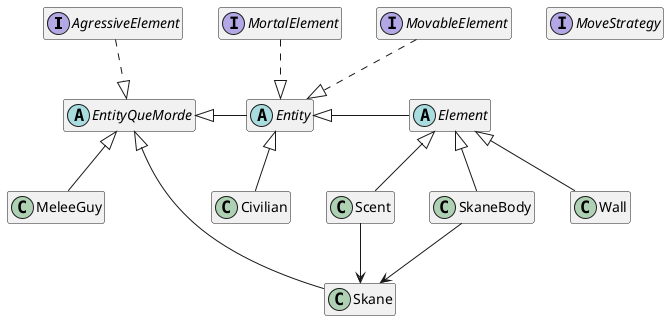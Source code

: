 @startuml

skinparam defaultFontSize 17
skinparam classFontSize 14
skinparam classAttributeFontSize 14
hide empty members

interface AgressiveElement {}
interface MortalElement {}
interface MovableElement {}
interface MoveStrategy {}

abstract class Element {}
abstract class Entity {}
abstract class EntityQueMorde {}

class Civilian {}
class MeleeGuy {}
class Wall {}

class Scent {}
class Skane {}
class SkaneBody {}

Entity <|- Element
Entity ^.up. MovableElement
Entity ^.up. MortalElement

EntityQueMorde <|- Entity
EntityQueMorde ^.up. AgressiveElement

Element <|-- SkaneBody
Element <|-- Wall
Element <|-- Scent
Entity <|-- Civilian
EntityQueMorde <|-- MeleeGuy
EntityQueMorde <|-- Skane

Skane <-up- SkaneBody
Skane <-up- Scent

@enduml

